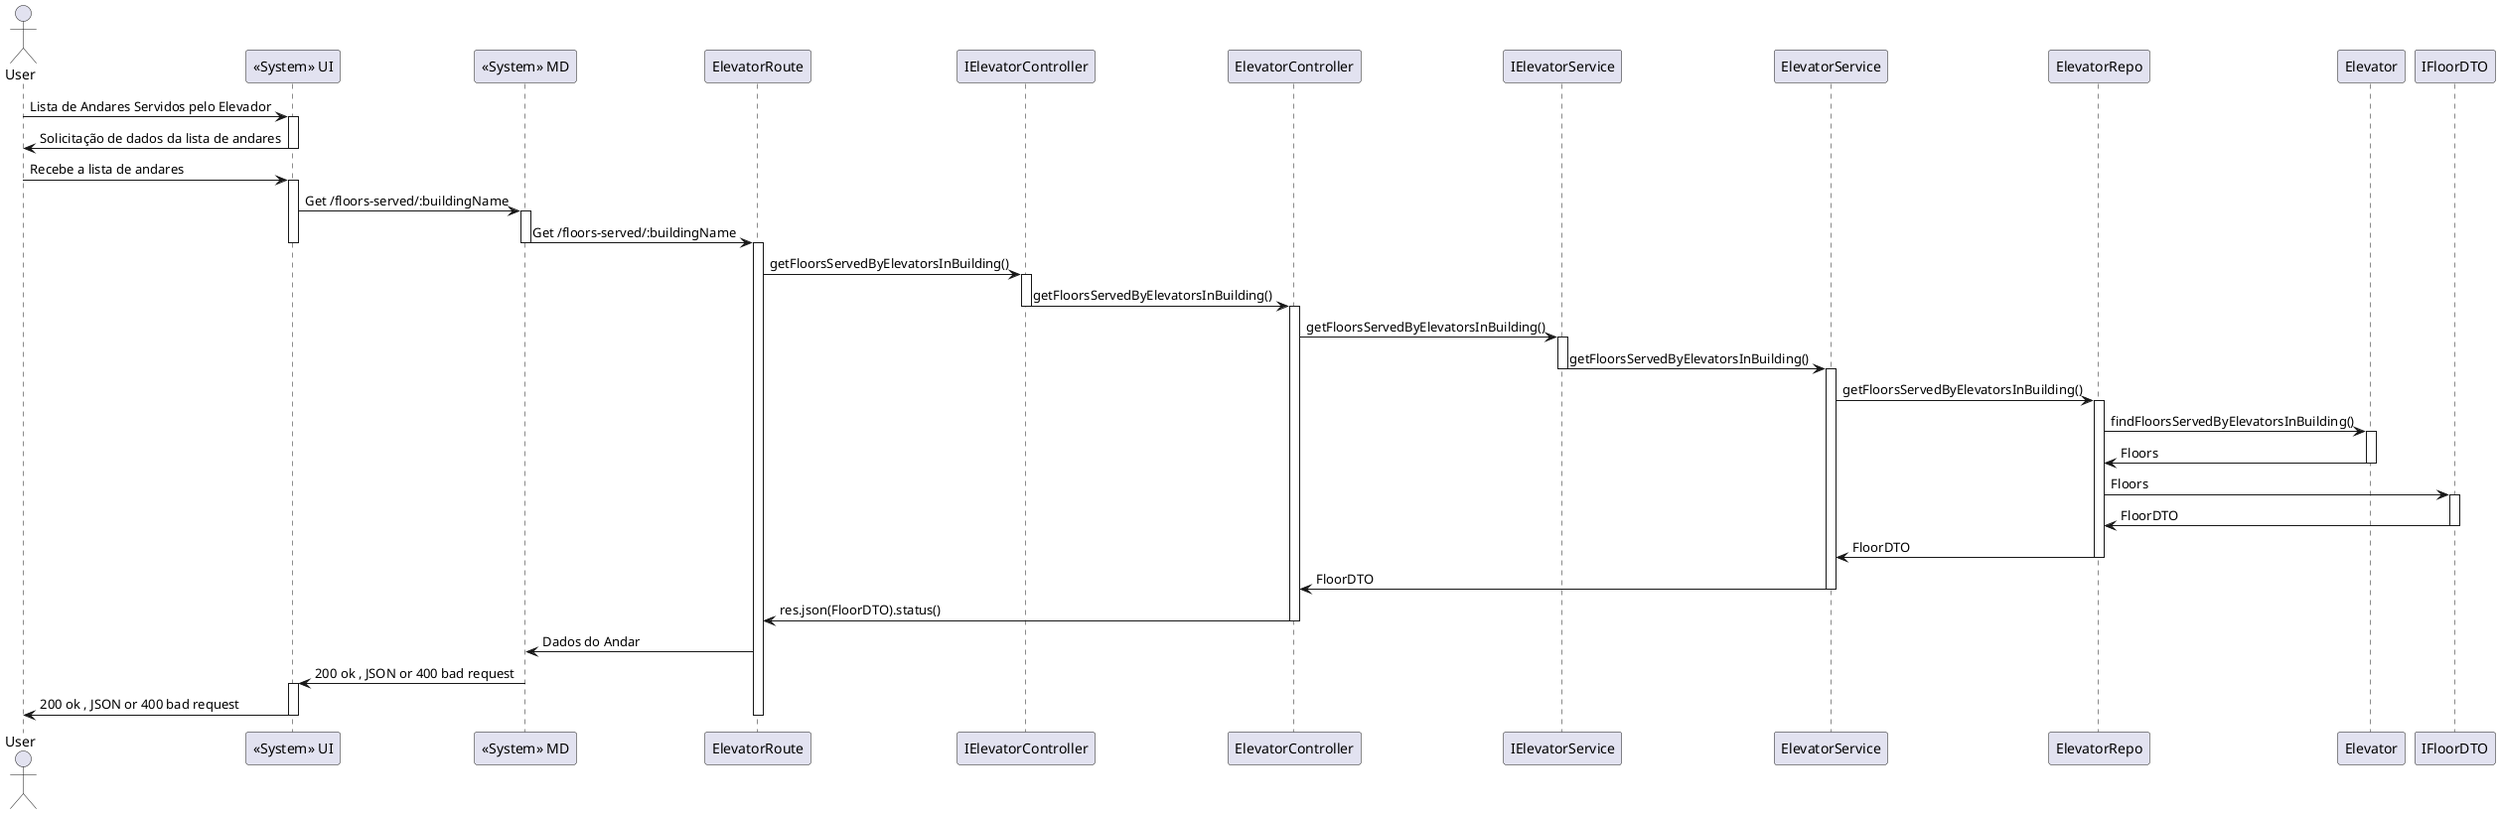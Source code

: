 @startuml
!define ACTOR class

actor User

participant UI as "<<System>> UI"
participant MD as "<<System>> MD"
participant ElevatorRoute
participant IElevatorController
participant ElevatorController
participant IElevatorService
participant ElevatorService
participant ElevatorRepo
participant Elevator
participant IFloorDTO

User -> UI: Lista de Andares Servidos pelo Elevador
activate UI
UI -> User: Solicitação de dados da lista de andares
deactivate UI
User -> UI: Recebe a lista de andares
activate UI
UI -> MD: Get /floors-served/:buildingName
activate MD
MD -> ElevatorRoute: Get /floors-served/:buildingName
deactivate MD
deactivate UI

activate ElevatorRoute
ElevatorRoute -> IElevatorController: getFloorsServedByElevatorsInBuilding()
activate IElevatorController
IElevatorController -> ElevatorController: getFloorsServedByElevatorsInBuilding()
deactivate IElevatorController
activate ElevatorController
ElevatorController -> IElevatorService: getFloorsServedByElevatorsInBuilding()
activate IElevatorService
IElevatorService -> ElevatorService: getFloorsServedByElevatorsInBuilding()
deactivate IElevatorService
activate ElevatorService
ElevatorService -> ElevatorRepo: getFloorsServedByElevatorsInBuilding()
activate ElevatorRepo
ElevatorRepo -> Elevator: findFloorsServedByElevatorsInBuilding()
activate Elevator
Elevator -> ElevatorRepo: Floors
deactivate Elevator
ElevatorRepo -> IFloorDTO: Floors
activate IFloorDTO
IFloorDTO -> ElevatorRepo: FloorDTO
deactivate IFloorDTO
ElevatorRepo -> ElevatorService: FloorDTO
deactivate ElevatorRepo
ElevatorService -> ElevatorController: FloorDTO
deactivate ElevatorService
ElevatorController -> ElevatorRoute: res.json(FloorDTO).status()
deactivate ElevatorController
ElevatorRoute -> MD: Dados do Andar
MD->UI: 200 ok , JSON or 400 bad request
activate UI
UI->User: 200 ok , JSON or 400 bad request
deactivate UI
deactivate ElevatorRoute
deactivate User
@enduml

